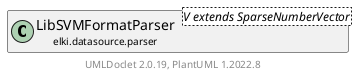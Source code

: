 @startuml
    remove .*\.(Instance|Par|Parameterizer|Factory)$
    set namespaceSeparator none
    hide empty fields
    hide empty methods

    class "<size:14>LibSVMFormatParser.Par\n<size:10>elki.datasource.parser" as elki.datasource.parser.LibSVMFormatParser.Par<V extends SparseNumberVector> [[LibSVMFormatParser.Par.html]] {
        #getFactory(Parameterization): void
        +configure(Parameterization): void
        +make(): LibSVMFormatParser<V extends SparseNumberVector>
    }

    class "<size:14>NumberVectorLabelParser.Par\n<size:10>elki.datasource.parser" as elki.datasource.parser.NumberVectorLabelParser.Par<V extends SparseNumberVector> [[NumberVectorLabelParser.Par.html]]
    class "<size:14>LibSVMFormatParser\n<size:10>elki.datasource.parser" as elki.datasource.parser.LibSVMFormatParser<V extends SparseNumberVector> [[LibSVMFormatParser.html]]

    elki.datasource.parser.NumberVectorLabelParser.Par <|-- elki.datasource.parser.LibSVMFormatParser.Par
    elki.datasource.parser.LibSVMFormatParser +-- elki.datasource.parser.LibSVMFormatParser.Par

    center footer UMLDoclet 2.0.19, PlantUML 1.2022.8
@enduml
